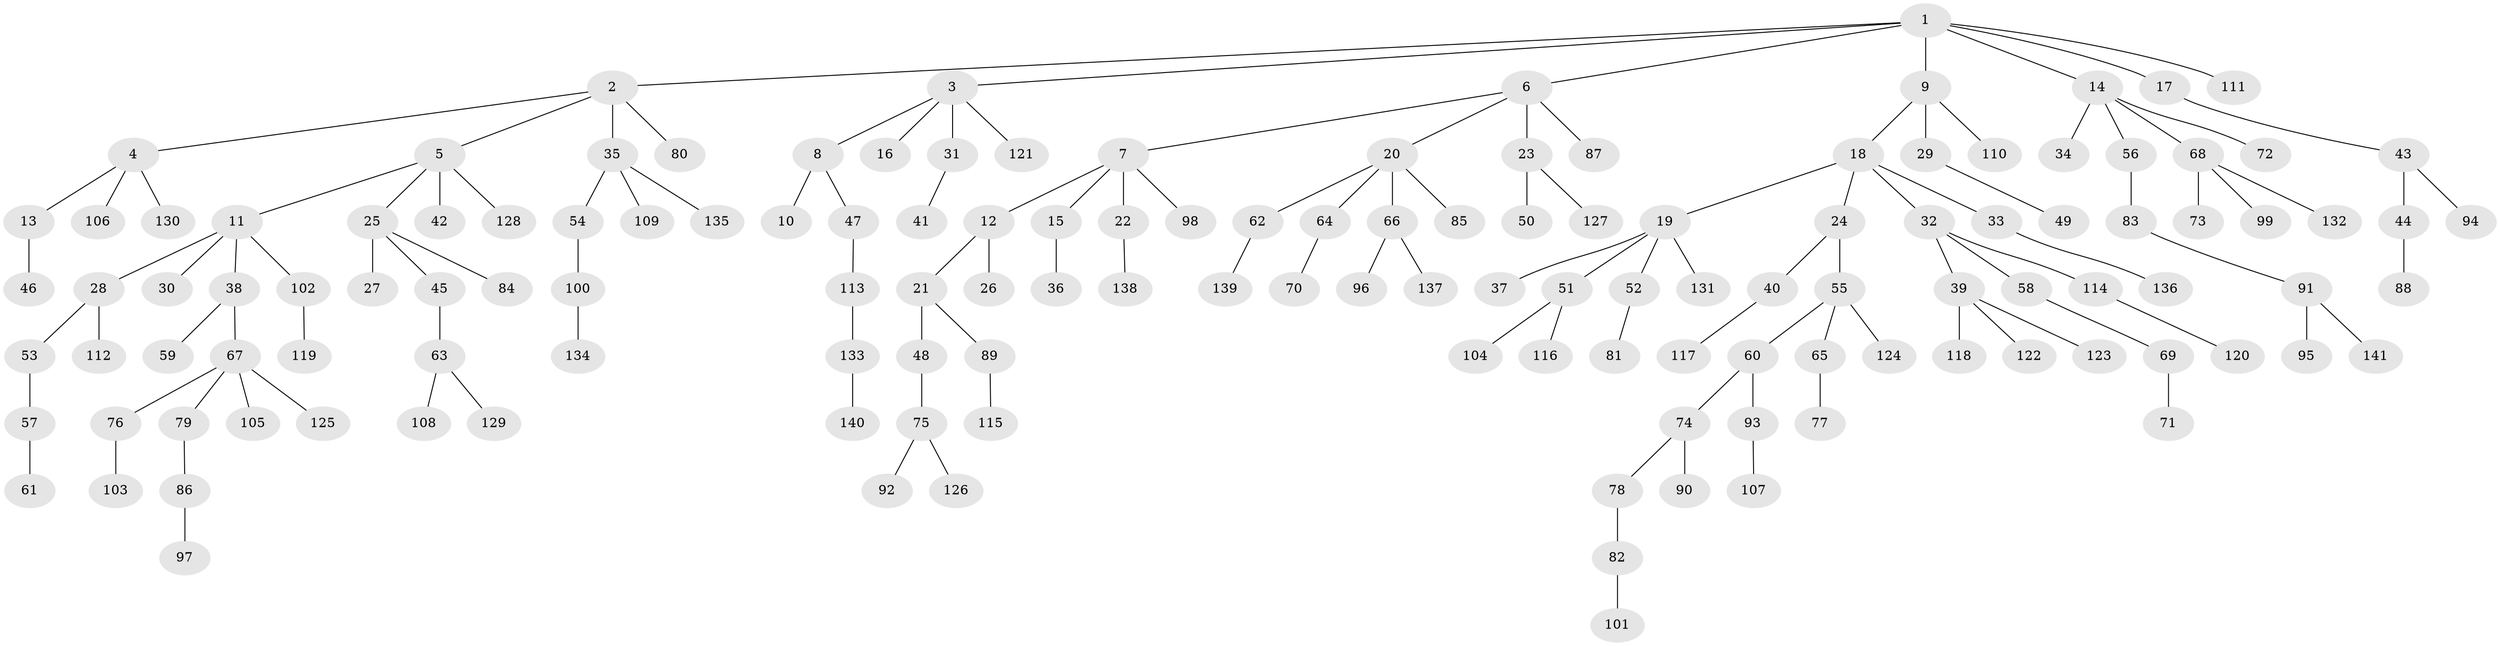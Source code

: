// Generated by graph-tools (version 1.1) at 2025/50/03/09/25 03:50:21]
// undirected, 141 vertices, 140 edges
graph export_dot {
graph [start="1"]
  node [color=gray90,style=filled];
  1;
  2;
  3;
  4;
  5;
  6;
  7;
  8;
  9;
  10;
  11;
  12;
  13;
  14;
  15;
  16;
  17;
  18;
  19;
  20;
  21;
  22;
  23;
  24;
  25;
  26;
  27;
  28;
  29;
  30;
  31;
  32;
  33;
  34;
  35;
  36;
  37;
  38;
  39;
  40;
  41;
  42;
  43;
  44;
  45;
  46;
  47;
  48;
  49;
  50;
  51;
  52;
  53;
  54;
  55;
  56;
  57;
  58;
  59;
  60;
  61;
  62;
  63;
  64;
  65;
  66;
  67;
  68;
  69;
  70;
  71;
  72;
  73;
  74;
  75;
  76;
  77;
  78;
  79;
  80;
  81;
  82;
  83;
  84;
  85;
  86;
  87;
  88;
  89;
  90;
  91;
  92;
  93;
  94;
  95;
  96;
  97;
  98;
  99;
  100;
  101;
  102;
  103;
  104;
  105;
  106;
  107;
  108;
  109;
  110;
  111;
  112;
  113;
  114;
  115;
  116;
  117;
  118;
  119;
  120;
  121;
  122;
  123;
  124;
  125;
  126;
  127;
  128;
  129;
  130;
  131;
  132;
  133;
  134;
  135;
  136;
  137;
  138;
  139;
  140;
  141;
  1 -- 2;
  1 -- 3;
  1 -- 6;
  1 -- 9;
  1 -- 14;
  1 -- 17;
  1 -- 111;
  2 -- 4;
  2 -- 5;
  2 -- 35;
  2 -- 80;
  3 -- 8;
  3 -- 16;
  3 -- 31;
  3 -- 121;
  4 -- 13;
  4 -- 106;
  4 -- 130;
  5 -- 11;
  5 -- 25;
  5 -- 42;
  5 -- 128;
  6 -- 7;
  6 -- 20;
  6 -- 23;
  6 -- 87;
  7 -- 12;
  7 -- 15;
  7 -- 22;
  7 -- 98;
  8 -- 10;
  8 -- 47;
  9 -- 18;
  9 -- 29;
  9 -- 110;
  11 -- 28;
  11 -- 30;
  11 -- 38;
  11 -- 102;
  12 -- 21;
  12 -- 26;
  13 -- 46;
  14 -- 34;
  14 -- 56;
  14 -- 68;
  14 -- 72;
  15 -- 36;
  17 -- 43;
  18 -- 19;
  18 -- 24;
  18 -- 32;
  18 -- 33;
  19 -- 37;
  19 -- 51;
  19 -- 52;
  19 -- 131;
  20 -- 62;
  20 -- 64;
  20 -- 66;
  20 -- 85;
  21 -- 48;
  21 -- 89;
  22 -- 138;
  23 -- 50;
  23 -- 127;
  24 -- 40;
  24 -- 55;
  25 -- 27;
  25 -- 45;
  25 -- 84;
  28 -- 53;
  28 -- 112;
  29 -- 49;
  31 -- 41;
  32 -- 39;
  32 -- 58;
  32 -- 114;
  33 -- 136;
  35 -- 54;
  35 -- 109;
  35 -- 135;
  38 -- 59;
  38 -- 67;
  39 -- 118;
  39 -- 122;
  39 -- 123;
  40 -- 117;
  43 -- 44;
  43 -- 94;
  44 -- 88;
  45 -- 63;
  47 -- 113;
  48 -- 75;
  51 -- 104;
  51 -- 116;
  52 -- 81;
  53 -- 57;
  54 -- 100;
  55 -- 60;
  55 -- 65;
  55 -- 124;
  56 -- 83;
  57 -- 61;
  58 -- 69;
  60 -- 74;
  60 -- 93;
  62 -- 139;
  63 -- 108;
  63 -- 129;
  64 -- 70;
  65 -- 77;
  66 -- 96;
  66 -- 137;
  67 -- 76;
  67 -- 79;
  67 -- 105;
  67 -- 125;
  68 -- 73;
  68 -- 99;
  68 -- 132;
  69 -- 71;
  74 -- 78;
  74 -- 90;
  75 -- 92;
  75 -- 126;
  76 -- 103;
  78 -- 82;
  79 -- 86;
  82 -- 101;
  83 -- 91;
  86 -- 97;
  89 -- 115;
  91 -- 95;
  91 -- 141;
  93 -- 107;
  100 -- 134;
  102 -- 119;
  113 -- 133;
  114 -- 120;
  133 -- 140;
}

